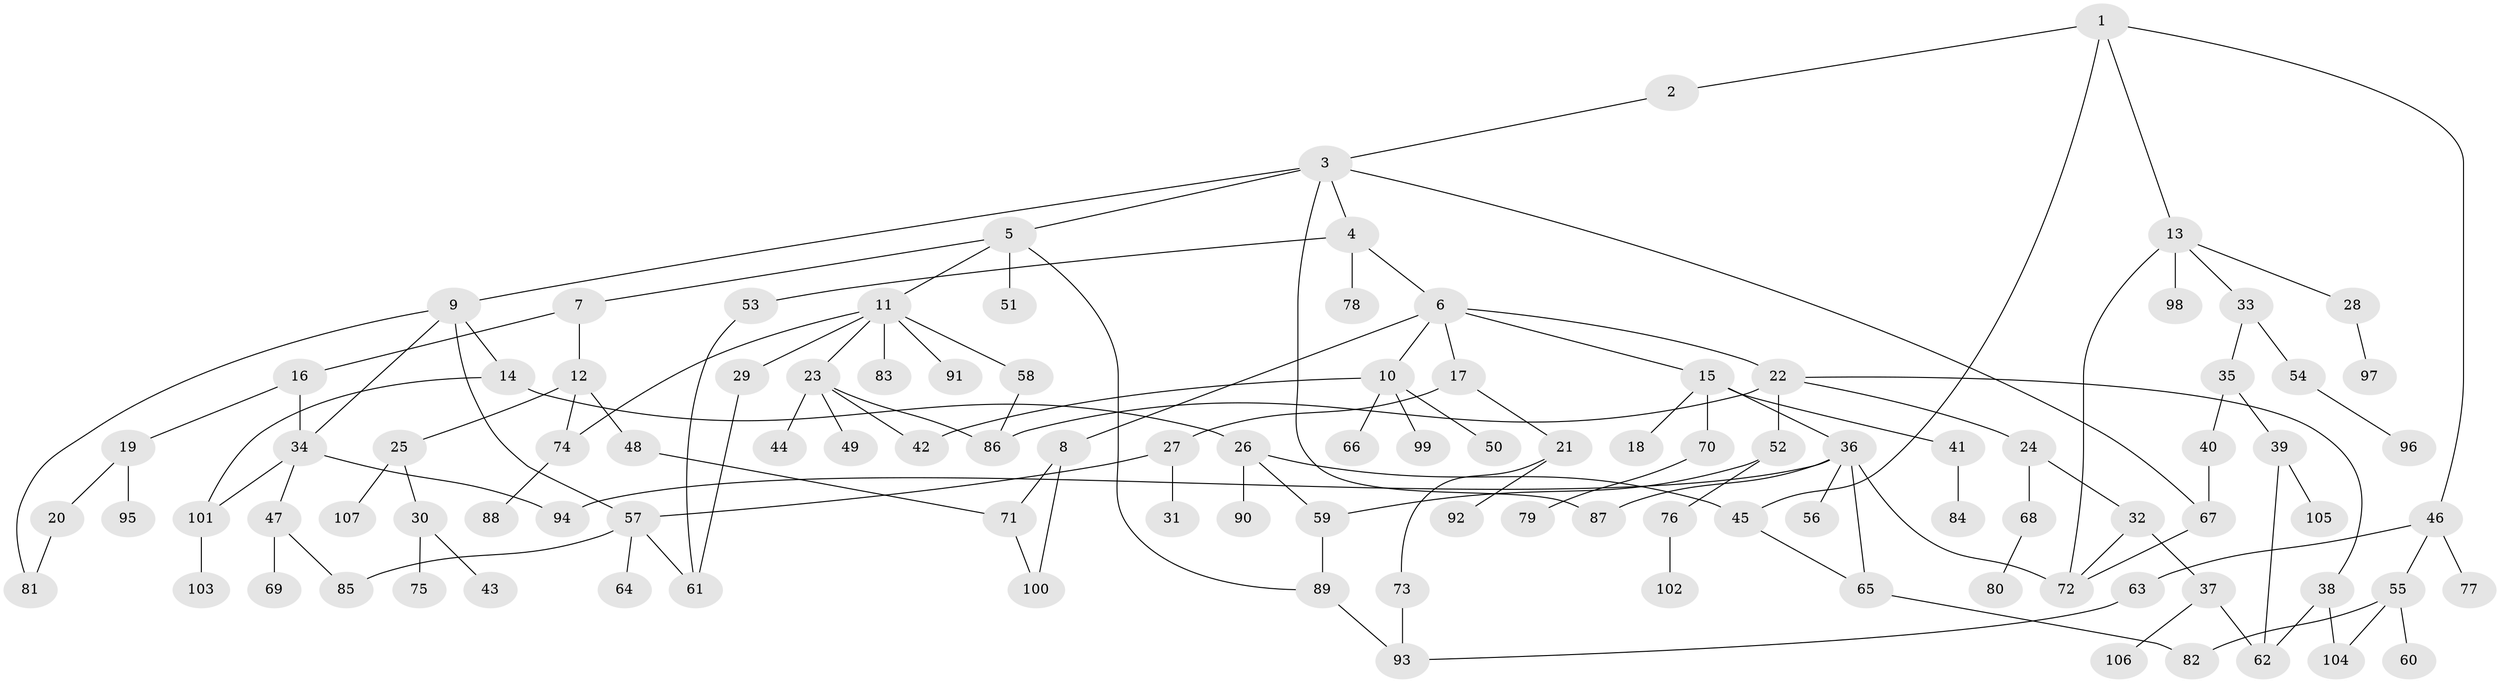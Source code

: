 // coarse degree distribution, {2: 0.21875, 1: 0.625, 10: 0.0625, 4: 0.03125, 7: 0.03125, 9: 0.03125}
// Generated by graph-tools (version 1.1) at 2025/44/03/04/25 21:44:53]
// undirected, 107 vertices, 135 edges
graph export_dot {
graph [start="1"]
  node [color=gray90,style=filled];
  1;
  2;
  3;
  4;
  5;
  6;
  7;
  8;
  9;
  10;
  11;
  12;
  13;
  14;
  15;
  16;
  17;
  18;
  19;
  20;
  21;
  22;
  23;
  24;
  25;
  26;
  27;
  28;
  29;
  30;
  31;
  32;
  33;
  34;
  35;
  36;
  37;
  38;
  39;
  40;
  41;
  42;
  43;
  44;
  45;
  46;
  47;
  48;
  49;
  50;
  51;
  52;
  53;
  54;
  55;
  56;
  57;
  58;
  59;
  60;
  61;
  62;
  63;
  64;
  65;
  66;
  67;
  68;
  69;
  70;
  71;
  72;
  73;
  74;
  75;
  76;
  77;
  78;
  79;
  80;
  81;
  82;
  83;
  84;
  85;
  86;
  87;
  88;
  89;
  90;
  91;
  92;
  93;
  94;
  95;
  96;
  97;
  98;
  99;
  100;
  101;
  102;
  103;
  104;
  105;
  106;
  107;
  1 -- 2;
  1 -- 13;
  1 -- 46;
  1 -- 45;
  2 -- 3;
  3 -- 4;
  3 -- 5;
  3 -- 9;
  3 -- 67;
  3 -- 87;
  4 -- 6;
  4 -- 53;
  4 -- 78;
  5 -- 7;
  5 -- 11;
  5 -- 51;
  5 -- 89;
  6 -- 8;
  6 -- 10;
  6 -- 15;
  6 -- 17;
  6 -- 22;
  7 -- 12;
  7 -- 16;
  8 -- 100;
  8 -- 71;
  9 -- 14;
  9 -- 34;
  9 -- 57;
  9 -- 81;
  10 -- 42;
  10 -- 50;
  10 -- 66;
  10 -- 99;
  11 -- 23;
  11 -- 29;
  11 -- 58;
  11 -- 74;
  11 -- 83;
  11 -- 91;
  12 -- 25;
  12 -- 48;
  12 -- 74;
  13 -- 28;
  13 -- 33;
  13 -- 72;
  13 -- 98;
  14 -- 26;
  14 -- 101;
  15 -- 18;
  15 -- 36;
  15 -- 41;
  15 -- 70;
  16 -- 19;
  16 -- 34;
  17 -- 21;
  17 -- 27;
  19 -- 20;
  19 -- 95;
  20 -- 81;
  21 -- 73;
  21 -- 92;
  22 -- 24;
  22 -- 38;
  22 -- 52;
  22 -- 86;
  23 -- 44;
  23 -- 49;
  23 -- 86;
  23 -- 42;
  24 -- 32;
  24 -- 68;
  25 -- 30;
  25 -- 107;
  26 -- 45;
  26 -- 90;
  26 -- 59;
  27 -- 31;
  27 -- 57;
  28 -- 97;
  29 -- 61;
  30 -- 43;
  30 -- 75;
  32 -- 37;
  32 -- 72;
  33 -- 35;
  33 -- 54;
  34 -- 47;
  34 -- 94;
  34 -- 101;
  35 -- 39;
  35 -- 40;
  36 -- 56;
  36 -- 65;
  36 -- 87;
  36 -- 94;
  36 -- 72;
  37 -- 106;
  37 -- 62;
  38 -- 62;
  38 -- 104;
  39 -- 62;
  39 -- 105;
  40 -- 67;
  41 -- 84;
  45 -- 65;
  46 -- 55;
  46 -- 63;
  46 -- 77;
  47 -- 69;
  47 -- 85;
  48 -- 71;
  52 -- 59;
  52 -- 76;
  53 -- 61;
  54 -- 96;
  55 -- 60;
  55 -- 82;
  55 -- 104;
  57 -- 64;
  57 -- 85;
  57 -- 61;
  58 -- 86;
  59 -- 89;
  63 -- 93;
  65 -- 82;
  67 -- 72;
  68 -- 80;
  70 -- 79;
  71 -- 100;
  73 -- 93;
  74 -- 88;
  76 -- 102;
  89 -- 93;
  101 -- 103;
}

